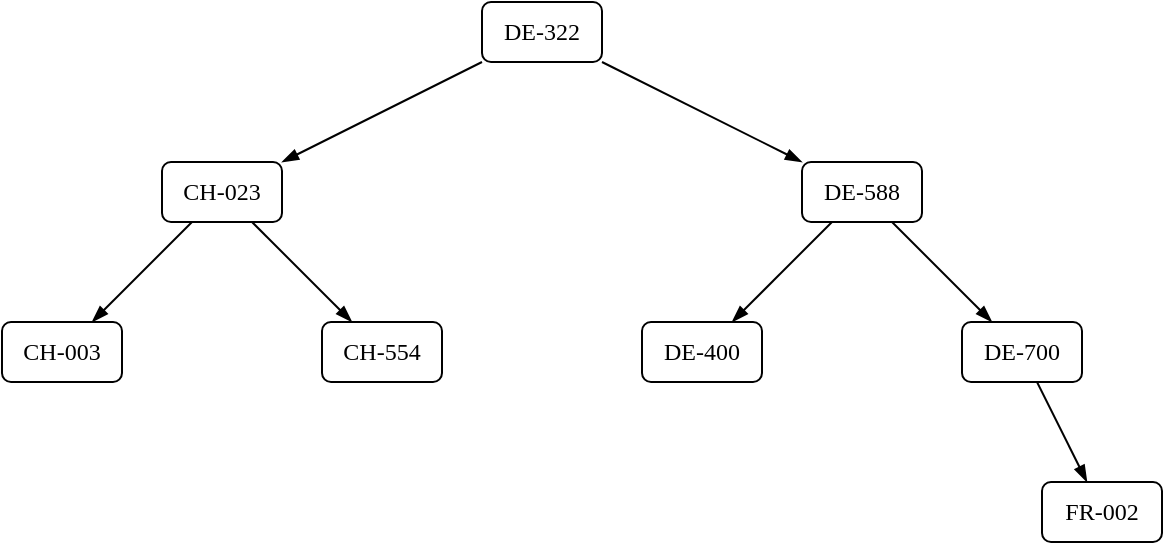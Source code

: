 <mxfile>
    <diagram id="t8QoFsj8MZgXzhcuyan1" name="Page-1">
        <mxGraphModel dx="952" dy="1494" grid="1" gridSize="10" guides="1" tooltips="1" connect="1" arrows="1" fold="1" page="1" pageScale="1" pageWidth="2339" pageHeight="3300" math="0" shadow="0">
            <root>
                <mxCell id="0"/>
                <mxCell id="1" parent="0"/>
                <mxCell id="2" value="DE-322" style="rounded=1;fontFamily=Alegreya Sans;fontSource=https%3A%2F%2Ffonts.googleapis.com%2Fcss%3Ffamily%3DAlegreya%2BSans;whiteSpace=wrap;" parent="1" vertex="1">
                    <mxGeometry x="590" y="130" width="60" height="30" as="geometry"/>
                </mxCell>
                <mxCell id="3" value="CH-023" style="rounded=1;fontFamily=Alegreya Sans;fontSource=https%3A%2F%2Ffonts.googleapis.com%2Fcss%3Ffamily%3DAlegreya%2BSans;whiteSpace=wrap;" parent="1" vertex="1">
                    <mxGeometry x="430" y="210" width="60" height="30" as="geometry"/>
                </mxCell>
                <mxCell id="4" value="DE-588" style="rounded=1;fontFamily=Alegreya Sans;fontSource=https%3A%2F%2Ffonts.googleapis.com%2Fcss%3Ffamily%3DAlegreya%2BSans;whiteSpace=wrap;" parent="1" vertex="1">
                    <mxGeometry x="750" y="210" width="60" height="30" as="geometry"/>
                </mxCell>
                <mxCell id="5" value="CH-003" style="rounded=1;fontFamily=Alegreya Sans;fontSource=https%3A%2F%2Ffonts.googleapis.com%2Fcss%3Ffamily%3DAlegreya%2BSans;whiteSpace=wrap;" parent="1" vertex="1">
                    <mxGeometry x="350" y="290" width="60" height="30" as="geometry"/>
                </mxCell>
                <mxCell id="6" value="CH-554" style="rounded=1;fontFamily=Alegreya Sans;fontSource=https%3A%2F%2Ffonts.googleapis.com%2Fcss%3Ffamily%3DAlegreya%2BSans;whiteSpace=wrap;" parent="1" vertex="1">
                    <mxGeometry x="510" y="290" width="60" height="30" as="geometry"/>
                </mxCell>
                <mxCell id="11" value="DE-400" style="rounded=1;fontFamily=Alegreya Sans;fontSource=https%3A%2F%2Ffonts.googleapis.com%2Fcss%3Ffamily%3DAlegreya%2BSans;whiteSpace=wrap;" parent="1" vertex="1">
                    <mxGeometry x="670" y="290" width="60" height="30" as="geometry"/>
                </mxCell>
                <mxCell id="12" value="DE-700" style="rounded=1;fontFamily=Alegreya Sans;fontSource=https%3A%2F%2Ffonts.googleapis.com%2Fcss%3Ffamily%3DAlegreya%2BSans;whiteSpace=wrap;" parent="1" vertex="1">
                    <mxGeometry x="830" y="290" width="60" height="30" as="geometry"/>
                </mxCell>
                <mxCell id="16" value=" FR-002" style="rounded=1;fontFamily=Alegreya Sans;fontSource=https%3A%2F%2Ffonts.googleapis.com%2Fcss%3Ffamily%3DAlegreya%2BSans;whiteSpace=wrap;" parent="1" vertex="1">
                    <mxGeometry x="870" y="370" width="60" height="30" as="geometry"/>
                </mxCell>
                <mxCell id="17" value="" style="endArrow=blockThin;html=1;fontFamily=Alegreya;fontSource=https%3A%2F%2Ffonts.googleapis.com%2Fcss%3Ffamily%3DAlegreya;endFill=1;" parent="1" source="2" target="3" edge="1">
                    <mxGeometry width="50" height="50" relative="1" as="geometry">
                        <mxPoint x="420" y="240" as="sourcePoint"/>
                        <mxPoint x="470" y="190" as="targetPoint"/>
                    </mxGeometry>
                </mxCell>
                <mxCell id="18" value="" style="endArrow=blockThin;html=1;fontFamily=Alegreya;fontSource=https%3A%2F%2Ffonts.googleapis.com%2Fcss%3Ffamily%3DAlegreya;endFill=1;" parent="1" source="2" target="4" edge="1">
                    <mxGeometry width="50" height="50" relative="1" as="geometry">
                        <mxPoint x="730" y="200" as="sourcePoint"/>
                        <mxPoint x="640" y="255.385" as="targetPoint"/>
                    </mxGeometry>
                </mxCell>
                <mxCell id="19" value="" style="endArrow=blockThin;html=1;fontFamily=Alegreya;fontSource=https%3A%2F%2Ffonts.googleapis.com%2Fcss%3Ffamily%3DAlegreya;endFill=1;" parent="1" source="4" target="12" edge="1">
                    <mxGeometry width="50" height="50" relative="1" as="geometry">
                        <mxPoint x="860" y="290" as="sourcePoint"/>
                        <mxPoint x="770" y="345.385" as="targetPoint"/>
                    </mxGeometry>
                </mxCell>
                <mxCell id="20" value="" style="endArrow=blockThin;html=1;fontFamily=Alegreya;fontSource=https%3A%2F%2Ffonts.googleapis.com%2Fcss%3Ffamily%3DAlegreya;endFill=1;" parent="1" source="4" target="11" edge="1">
                    <mxGeometry width="50" height="50" relative="1" as="geometry">
                        <mxPoint x="690" y="280" as="sourcePoint"/>
                        <mxPoint x="600" y="335.385" as="targetPoint"/>
                    </mxGeometry>
                </mxCell>
                <mxCell id="21" value="" style="endArrow=blockThin;html=1;fontFamily=Alegreya;fontSource=https%3A%2F%2Ffonts.googleapis.com%2Fcss%3Ffamily%3DAlegreya;endFill=1;" parent="1" source="3" target="5" edge="1">
                    <mxGeometry width="50" height="50" relative="1" as="geometry">
                        <mxPoint x="530" y="280" as="sourcePoint"/>
                        <mxPoint x="440" y="335.385" as="targetPoint"/>
                    </mxGeometry>
                </mxCell>
                <mxCell id="22" value="" style="endArrow=blockThin;html=1;fontFamily=Alegreya;fontSource=https%3A%2F%2Ffonts.googleapis.com%2Fcss%3Ffamily%3DAlegreya;endFill=1;" parent="1" source="3" target="6" edge="1">
                    <mxGeometry width="50" height="50" relative="1" as="geometry">
                        <mxPoint x="530" y="270" as="sourcePoint"/>
                        <mxPoint x="440" y="325.385" as="targetPoint"/>
                    </mxGeometry>
                </mxCell>
                <mxCell id="30" value="" style="endArrow=blockThin;html=1;fontFamily=Alegreya;fontSource=https%3A%2F%2Ffonts.googleapis.com%2Fcss%3Ffamily%3DAlegreya;endFill=1;" parent="1" source="12" target="16" edge="1">
                    <mxGeometry width="50" height="50" relative="1" as="geometry">
                        <mxPoint x="960" y="340" as="sourcePoint"/>
                        <mxPoint x="870" y="395.385" as="targetPoint"/>
                    </mxGeometry>
                </mxCell>
            </root>
        </mxGraphModel>
    </diagram>
</mxfile>
